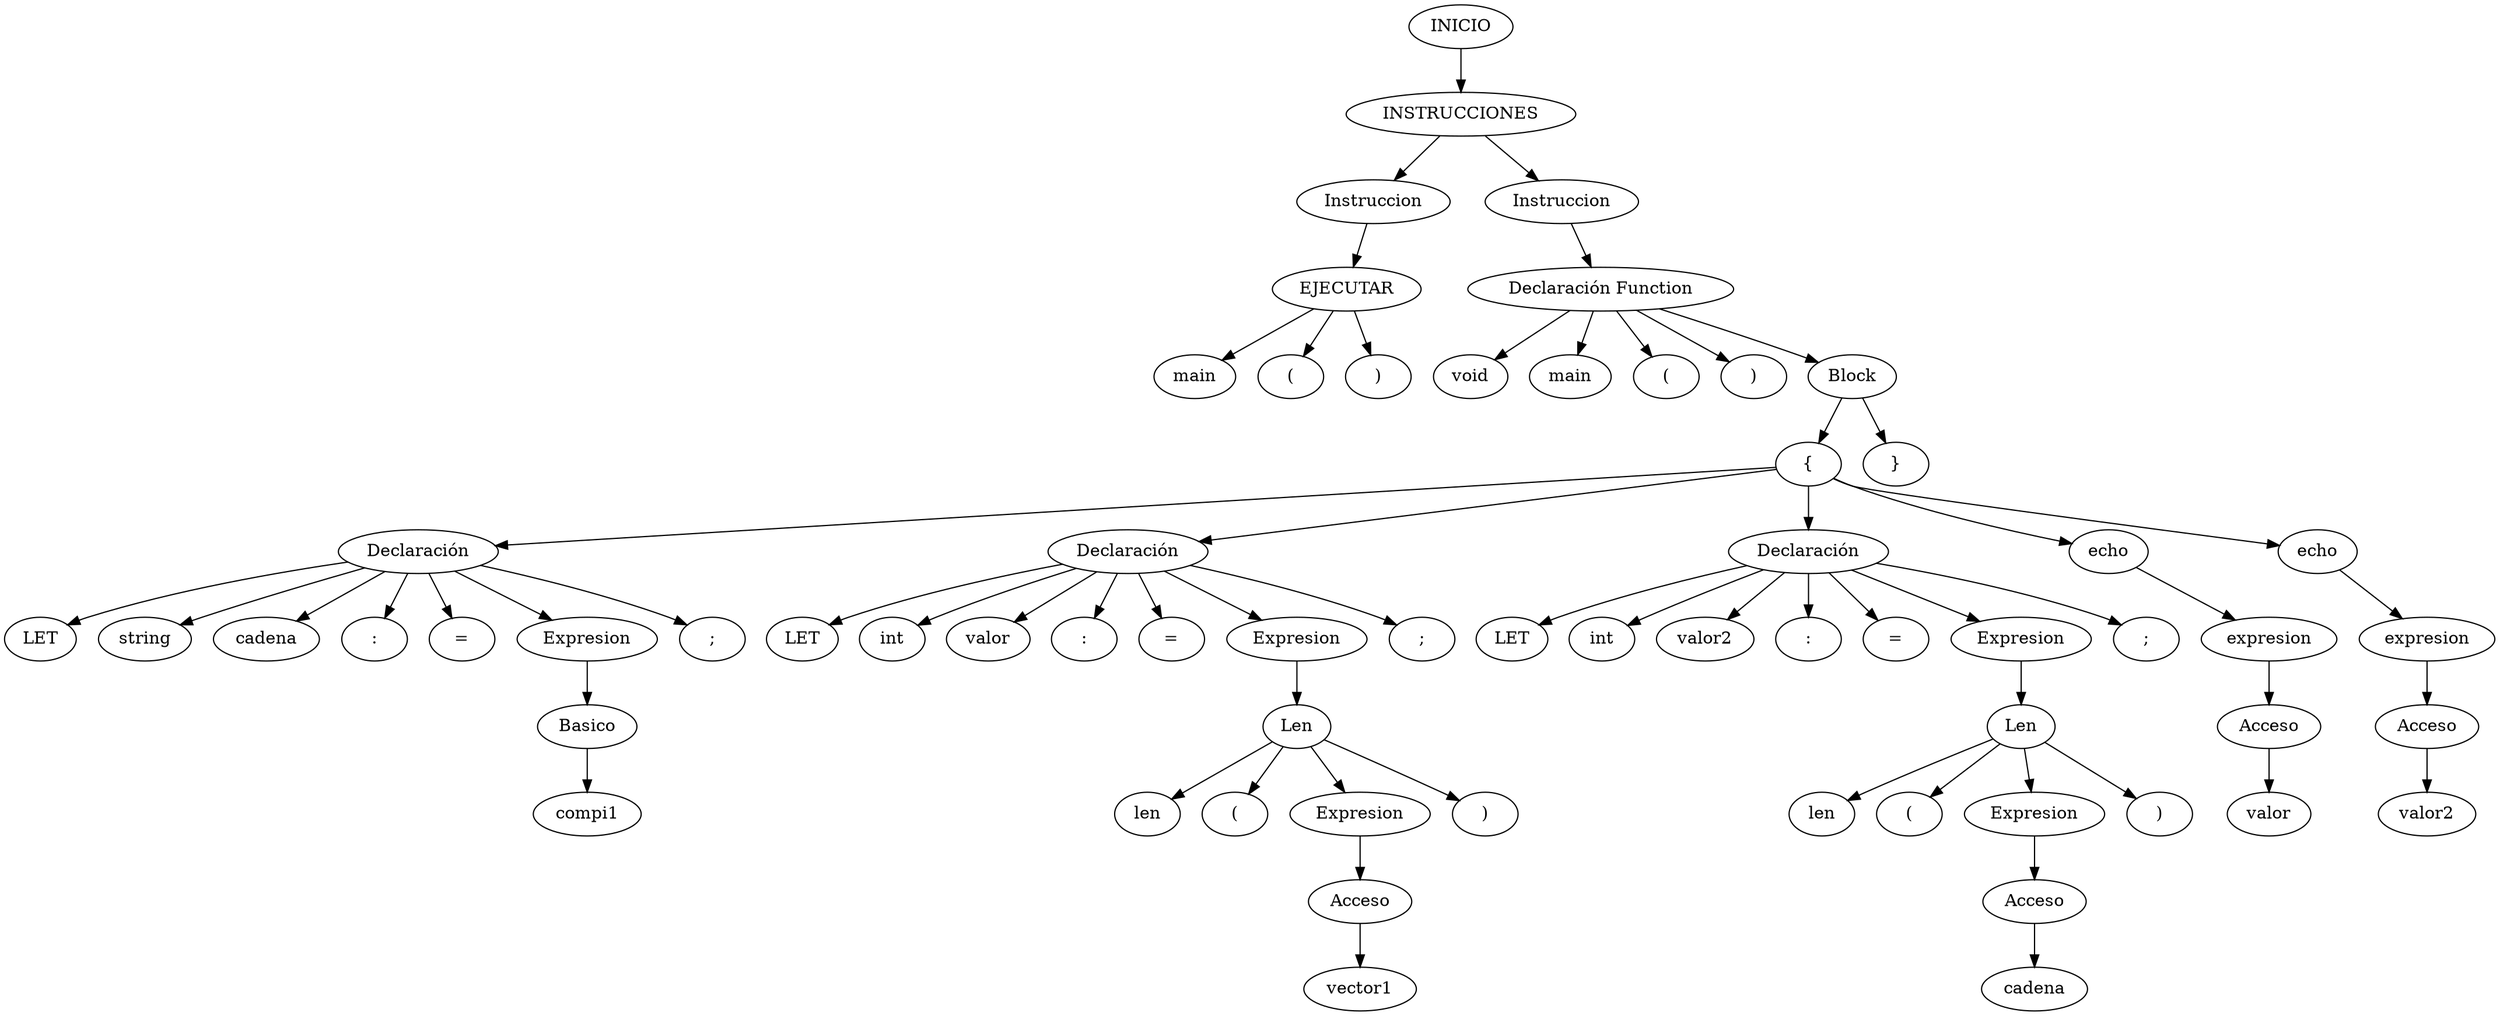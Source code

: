 digraph ast{
nINICIO[label="INICIO"];
nINSTRUCCIONES[label="INSTRUCCIONES"];
nINICIO->nINSTRUCCIONES;
n1[label="Instruccion"];
nINSTRUCCIONES->n1;
n2[label="EJECUTAR"];
n3[label="main"];
n4[label="("];
n5[label=")"];
n1 -> n2;
n2 -> n3;
n2 -> n4;
n2 -> n5;
n6[label="Instruccion"];
nINSTRUCCIONES->n6;
n7[label="Declaración Function"];
n8[label="void"];
n9[label="main"];
n10[label="("];
n11[label=")"];
n12[label="Block"];
n6 -> n7;
n7 -> n8;
n7 -> n9;
n7 -> n10;
n7 -> n11;
n7 -> n12;
n13[label="{"];
n12 -> n13;
n15[label="Declaración"];
n16[label="LET"];
n17[label="string"];
n13 -> n15;
n15 -> n16;
n18[label="cadena"];
n15 -> n18;
n19[label=":"];
n15 -> n19;
n15 -> n17;
n20[label="="];
n21[label="Expresion"];
n15 -> n20;
n15 -> n21;
n22[label="Basico"];
n23[label="compi1"];
n22 -> n23;
n21 -> n22;
n24[label=";"];
n15 -> n24;
n25[label="Declaración"];
n26[label="LET"];
n27[label="int"];
n13 -> n25;
n25 -> n26;
n28[label="valor"];
n25 -> n28;
n29[label=":"];
n25 -> n29;
n25 -> n27;
n30[label="="];
n31[label="Expresion"];
n25 -> n30;
n25 -> n31;
n32[label="Len"];
n33[label="len"];
n34[label="("];
n35[label="Expresion"];
n36[label=")"];
n31 -> n32;
n32 -> n33;
n32 -> n34;
n32 -> n35;
n37[label="Acceso"];
n38[label="vector1"];
n35 -> n37;
n37 -> n38;
n32 -> n36;
n39[label=";"];
n25 -> n39;
n40[label="Declaración"];
n41[label="LET"];
n42[label="int"];
n13 -> n40;
n40 -> n41;
n43[label="valor2"];
n40 -> n43;
n44[label=":"];
n40 -> n44;
n40 -> n42;
n45[label="="];
n46[label="Expresion"];
n40 -> n45;
n40 -> n46;
n47[label="Len"];
n48[label="len"];
n49[label="("];
n50[label="Expresion"];
n51[label=")"];
n46 -> n47;
n47 -> n48;
n47 -> n49;
n47 -> n50;
n52[label="Acceso"];
n53[label="cadena"];
n50 -> n52;
n52 -> n53;
n47 -> n51;
n54[label=";"];
n40 -> n54;
n55[label="echo"];
n13 -> n55;
n56[label="expresion"];
n55 -> n56;
n57[label="Acceso"];
n58[label="valor"];
n56 -> n57;
n57 -> n58;
n59[label="echo"];
n13 -> n59;
n60[label="expresion"];
n59 -> n60;
n61[label="Acceso"];
n62[label="valor2"];
n60 -> n61;
n61 -> n62;
n14[label="}"];
n12 -> n14;
}
